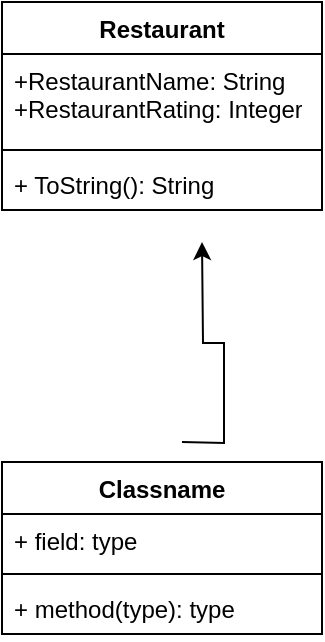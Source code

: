<mxfile version="21.0.10" type="device"><diagram name="Page-1" id="ZaensiSTHewmYUlAgdi5"><mxGraphModel dx="1434" dy="-304" grid="1" gridSize="10" guides="1" tooltips="1" connect="1" arrows="1" fold="1" page="1" pageScale="1" pageWidth="850" pageHeight="1100" math="0" shadow="0"><root><mxCell id="0"/><mxCell id="1" parent="0"/><mxCell id="0X3vmcNj2H_Ud63rMEAC-5" style="edgeStyle=orthogonalEdgeStyle;rounded=0;orthogonalLoop=1;jettySize=auto;html=1;" edge="1" parent="1"><mxGeometry relative="1" as="geometry"><mxPoint x="440" y="1380" as="targetPoint"/><mxPoint x="430" y="1480" as="sourcePoint"/></mxGeometry></mxCell><mxCell id="0X3vmcNj2H_Ud63rMEAC-1" value="Restaurant" style="swimlane;fontStyle=1;align=center;verticalAlign=top;childLayout=stackLayout;horizontal=1;startSize=26;horizontalStack=0;resizeParent=1;resizeParentMax=0;resizeLast=0;collapsible=1;marginBottom=0;whiteSpace=wrap;html=1;" vertex="1" parent="1"><mxGeometry x="340" y="1260" width="160" height="104" as="geometry"/></mxCell><mxCell id="0X3vmcNj2H_Ud63rMEAC-2" value="+RestaurantName: String&lt;br&gt;+RestaurantRating: Integer" style="text;strokeColor=none;fillColor=none;align=left;verticalAlign=top;spacingLeft=4;spacingRight=4;overflow=hidden;rotatable=0;points=[[0,0.5],[1,0.5]];portConstraint=eastwest;whiteSpace=wrap;html=1;" vertex="1" parent="0X3vmcNj2H_Ud63rMEAC-1"><mxGeometry y="26" width="160" height="44" as="geometry"/></mxCell><mxCell id="0X3vmcNj2H_Ud63rMEAC-3" value="" style="line;strokeWidth=1;fillColor=none;align=left;verticalAlign=middle;spacingTop=-1;spacingLeft=3;spacingRight=3;rotatable=0;labelPosition=right;points=[];portConstraint=eastwest;strokeColor=inherit;" vertex="1" parent="0X3vmcNj2H_Ud63rMEAC-1"><mxGeometry y="70" width="160" height="8" as="geometry"/></mxCell><mxCell id="0X3vmcNj2H_Ud63rMEAC-4" value="+ ToString(): String" style="text;strokeColor=none;fillColor=none;align=left;verticalAlign=top;spacingLeft=4;spacingRight=4;overflow=hidden;rotatable=0;points=[[0,0.5],[1,0.5]];portConstraint=eastwest;whiteSpace=wrap;html=1;" vertex="1" parent="0X3vmcNj2H_Ud63rMEAC-1"><mxGeometry y="78" width="160" height="26" as="geometry"/></mxCell><mxCell id="0X3vmcNj2H_Ud63rMEAC-6" value="Classname" style="swimlane;fontStyle=1;align=center;verticalAlign=top;childLayout=stackLayout;horizontal=1;startSize=26;horizontalStack=0;resizeParent=1;resizeParentMax=0;resizeLast=0;collapsible=1;marginBottom=0;whiteSpace=wrap;html=1;" vertex="1" parent="1"><mxGeometry x="340" y="1490" width="160" height="86" as="geometry"/></mxCell><mxCell id="0X3vmcNj2H_Ud63rMEAC-7" value="+ field: type" style="text;strokeColor=none;fillColor=none;align=left;verticalAlign=top;spacingLeft=4;spacingRight=4;overflow=hidden;rotatable=0;points=[[0,0.5],[1,0.5]];portConstraint=eastwest;whiteSpace=wrap;html=1;" vertex="1" parent="0X3vmcNj2H_Ud63rMEAC-6"><mxGeometry y="26" width="160" height="26" as="geometry"/></mxCell><mxCell id="0X3vmcNj2H_Ud63rMEAC-8" value="" style="line;strokeWidth=1;fillColor=none;align=left;verticalAlign=middle;spacingTop=-1;spacingLeft=3;spacingRight=3;rotatable=0;labelPosition=right;points=[];portConstraint=eastwest;strokeColor=inherit;" vertex="1" parent="0X3vmcNj2H_Ud63rMEAC-6"><mxGeometry y="52" width="160" height="8" as="geometry"/></mxCell><mxCell id="0X3vmcNj2H_Ud63rMEAC-9" value="+ method(type): type" style="text;strokeColor=none;fillColor=none;align=left;verticalAlign=top;spacingLeft=4;spacingRight=4;overflow=hidden;rotatable=0;points=[[0,0.5],[1,0.5]];portConstraint=eastwest;whiteSpace=wrap;html=1;" vertex="1" parent="0X3vmcNj2H_Ud63rMEAC-6"><mxGeometry y="60" width="160" height="26" as="geometry"/></mxCell></root></mxGraphModel></diagram></mxfile>